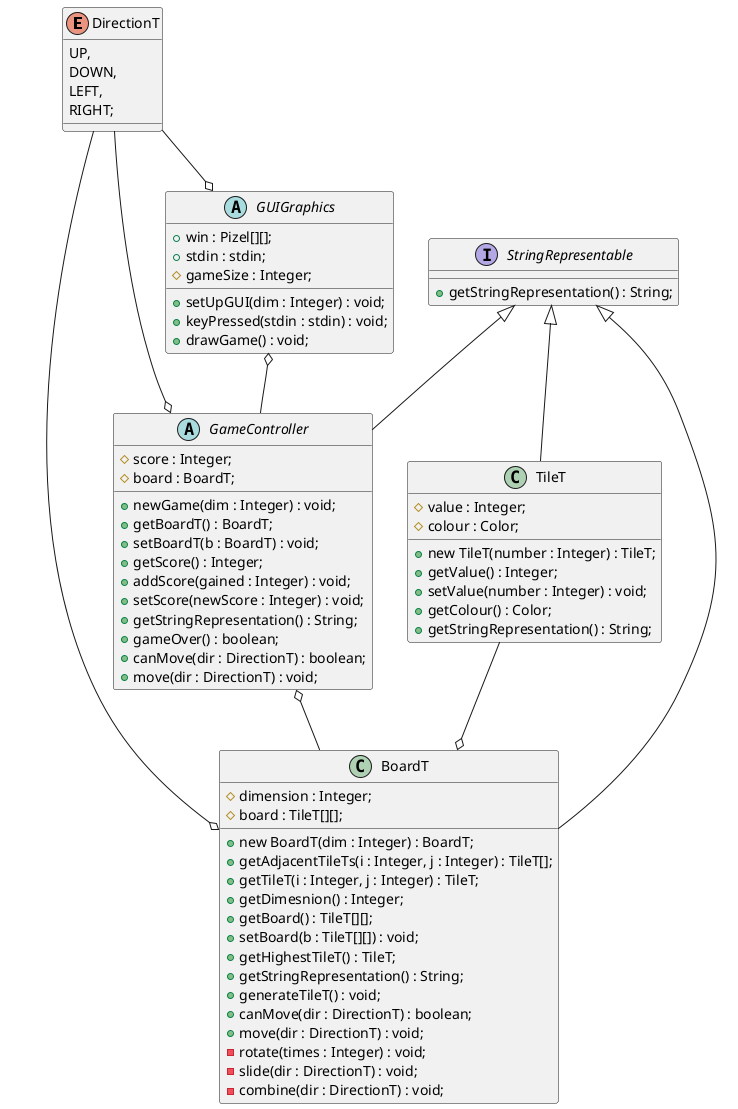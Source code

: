 @startuml
'https://plantuml.com/class-diagram

enum DirectionT {
    UP,
    DOWN,
    LEFT,
    RIGHT;
}

interface StringRepresentable {
    +getStringRepresentation() : String;
}

class TileT {
    #value : Integer;
    #colour : Color;
    +new TileT(number : Integer) : TileT;
    +getValue() : Integer;
    +setValue(number : Integer) : void;
    +getColour() : Color;
    +getStringRepresentation() : String;
}

class BoardT {
    #dimension : Integer;
    #board : TileT[][];
    +new BoardT(dim : Integer) : BoardT;
    +getAdjacentTileTs(i : Integer, j : Integer) : TileT[];
    +getTileT(i : Integer, j : Integer) : TileT;
    +getDimesnion() : Integer;
    +getBoard() : TileT[][];
    +setBoard(b : TileT[][]) : void;
    +getHighestTileT() : TileT;
    +getStringRepresentation() : String;
    +generateTileT() : void;
    +canMove(dir : DirectionT) : boolean;
    +move(dir : DirectionT) : void;
    -rotate(times : Integer) : void;
    -slide(dir : DirectionT) : void;
    -combine(dir : DirectionT) : void;
}

abstract GameController {
    #score : Integer;
    #board : BoardT;
    +newGame(dim : Integer) : void;
    +getBoardT() : BoardT;
    +setBoardT(b : BoardT) : void;
    +getScore() : Integer;
    +addScore(gained : Integer) : void;
    +setScore(newScore : Integer) : void;
    +getStringRepresentation() : String;
    +gameOver() : boolean;
    +canMove(dir : DirectionT) : boolean;
    +move(dir : DirectionT) : void;
}

abstract GUIGraphics {
    +win : Pizel[][];
    +stdin : stdin;
    #gameSize : Integer;
    +setUpGUI(dim : Integer) : void;
    +keyPressed(stdin : stdin) : void;
    +drawGame() : void;
}

StringRepresentable  <|-- TileT
StringRepresentable  <|-- BoardT
StringRepresentable  <|-- GameController
TileT --o BoardT
GameController o-- BoardT
GUIGraphics o-- GameController
DirectionT --o BoardT
DirectionT --o GameController
DirectionT --o GUIGraphics


@enduml